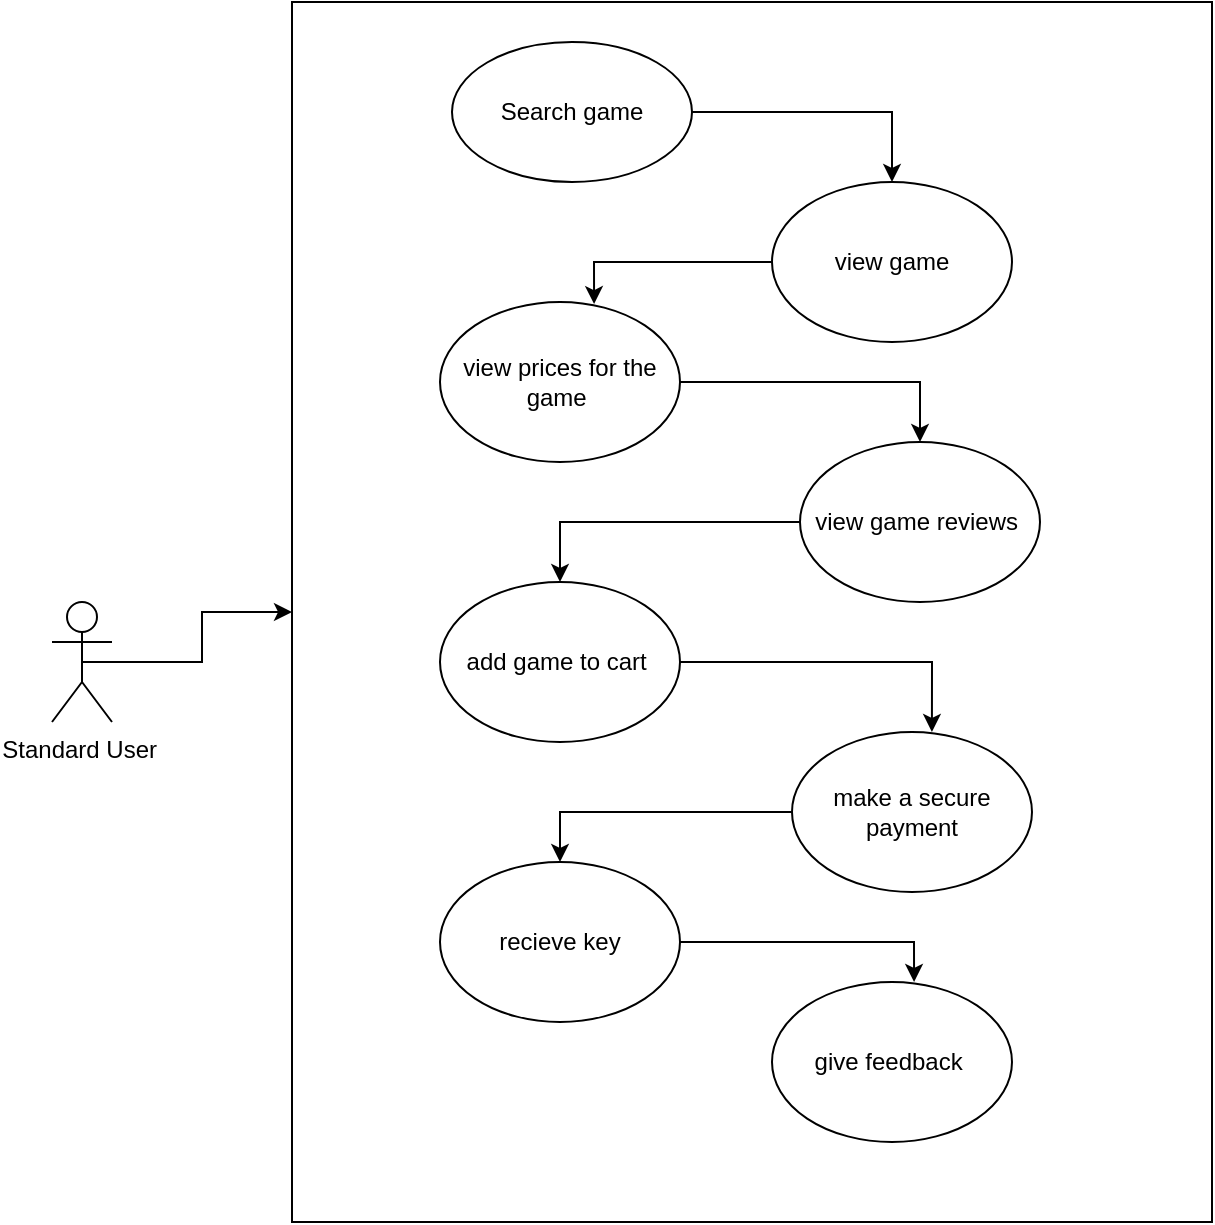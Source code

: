 <mxfile version="15.7.3" type="device"><diagram id="8ZWYOjcBd2JAL-BwNDgt" name="Page-1"><mxGraphModel dx="1102" dy="857" grid="1" gridSize="10" guides="1" tooltips="1" connect="1" arrows="1" fold="1" page="1" pageScale="1" pageWidth="827" pageHeight="1169" math="0" shadow="0"><root><mxCell id="0"/><mxCell id="1" parent="0"/><mxCell id="GXYBftPBSq3SinwQ5E0O-7" style="edgeStyle=orthogonalEdgeStyle;rounded=0;orthogonalLoop=1;jettySize=auto;html=1;exitX=0.5;exitY=0.5;exitDx=0;exitDy=0;exitPerimeter=0;entryX=0.5;entryY=1;entryDx=0;entryDy=0;" edge="1" parent="1" source="GXYBftPBSq3SinwQ5E0O-1" target="GXYBftPBSq3SinwQ5E0O-5"><mxGeometry relative="1" as="geometry"/></mxCell><mxCell id="GXYBftPBSq3SinwQ5E0O-1" value="Standard User&amp;nbsp;" style="shape=umlActor;verticalLabelPosition=bottom;verticalAlign=top;html=1;outlineConnect=0;" vertex="1" parent="1"><mxGeometry x="160" y="360" width="30" height="60" as="geometry"/></mxCell><mxCell id="GXYBftPBSq3SinwQ5E0O-5" value="" style="rounded=0;whiteSpace=wrap;html=1;rotation=90;" vertex="1" parent="1"><mxGeometry x="205" y="135" width="610" height="460" as="geometry"/></mxCell><mxCell id="GXYBftPBSq3SinwQ5E0O-23" style="edgeStyle=orthogonalEdgeStyle;rounded=0;orthogonalLoop=1;jettySize=auto;html=1;entryX=0.5;entryY=0;entryDx=0;entryDy=0;" edge="1" parent="1" source="GXYBftPBSq3SinwQ5E0O-6" target="GXYBftPBSq3SinwQ5E0O-9"><mxGeometry relative="1" as="geometry"/></mxCell><mxCell id="GXYBftPBSq3SinwQ5E0O-6" value="Search game" style="ellipse;whiteSpace=wrap;html=1;" vertex="1" parent="1"><mxGeometry x="360" y="80" width="120" height="70" as="geometry"/></mxCell><mxCell id="GXYBftPBSq3SinwQ5E0O-18" style="edgeStyle=orthogonalEdgeStyle;rounded=0;orthogonalLoop=1;jettySize=auto;html=1;entryX=0.642;entryY=0.013;entryDx=0;entryDy=0;entryPerimeter=0;" edge="1" parent="1" source="GXYBftPBSq3SinwQ5E0O-9" target="GXYBftPBSq3SinwQ5E0O-11"><mxGeometry relative="1" as="geometry"/></mxCell><mxCell id="GXYBftPBSq3SinwQ5E0O-22" style="edgeStyle=orthogonalEdgeStyle;rounded=0;orthogonalLoop=1;jettySize=auto;html=1;exitX=0.5;exitY=0;exitDx=0;exitDy=0;" edge="1" parent="1" source="GXYBftPBSq3SinwQ5E0O-9"><mxGeometry relative="1" as="geometry"><mxPoint x="580" y="150" as="targetPoint"/></mxGeometry></mxCell><mxCell id="GXYBftPBSq3SinwQ5E0O-9" value="view game" style="ellipse;whiteSpace=wrap;html=1;" vertex="1" parent="1"><mxGeometry x="520" y="150" width="120" height="80" as="geometry"/></mxCell><mxCell id="GXYBftPBSq3SinwQ5E0O-21" style="edgeStyle=orthogonalEdgeStyle;rounded=0;orthogonalLoop=1;jettySize=auto;html=1;exitX=1;exitY=0.5;exitDx=0;exitDy=0;entryX=0.5;entryY=0;entryDx=0;entryDy=0;" edge="1" parent="1" source="GXYBftPBSq3SinwQ5E0O-11" target="GXYBftPBSq3SinwQ5E0O-13"><mxGeometry relative="1" as="geometry"/></mxCell><mxCell id="GXYBftPBSq3SinwQ5E0O-11" value="view prices for the game&amp;nbsp;" style="ellipse;whiteSpace=wrap;html=1;" vertex="1" parent="1"><mxGeometry x="354" y="210" width="120" height="80" as="geometry"/></mxCell><mxCell id="GXYBftPBSq3SinwQ5E0O-25" style="edgeStyle=orthogonalEdgeStyle;rounded=0;orthogonalLoop=1;jettySize=auto;html=1;entryX=0.583;entryY=0;entryDx=0;entryDy=0;entryPerimeter=0;" edge="1" parent="1" source="GXYBftPBSq3SinwQ5E0O-12" target="GXYBftPBSq3SinwQ5E0O-14"><mxGeometry relative="1" as="geometry"/></mxCell><mxCell id="GXYBftPBSq3SinwQ5E0O-12" value="add game to cart&amp;nbsp;" style="ellipse;whiteSpace=wrap;html=1;" vertex="1" parent="1"><mxGeometry x="354" y="350" width="120" height="80" as="geometry"/></mxCell><mxCell id="GXYBftPBSq3SinwQ5E0O-24" style="edgeStyle=orthogonalEdgeStyle;rounded=0;orthogonalLoop=1;jettySize=auto;html=1;entryX=0.5;entryY=0;entryDx=0;entryDy=0;" edge="1" parent="1" source="GXYBftPBSq3SinwQ5E0O-13" target="GXYBftPBSq3SinwQ5E0O-12"><mxGeometry relative="1" as="geometry"/></mxCell><mxCell id="GXYBftPBSq3SinwQ5E0O-13" value="view game reviews&amp;nbsp;" style="ellipse;whiteSpace=wrap;html=1;" vertex="1" parent="1"><mxGeometry x="534" y="280" width="120" height="80" as="geometry"/></mxCell><mxCell id="GXYBftPBSq3SinwQ5E0O-26" style="edgeStyle=orthogonalEdgeStyle;rounded=0;orthogonalLoop=1;jettySize=auto;html=1;entryX=0.5;entryY=0;entryDx=0;entryDy=0;" edge="1" parent="1" source="GXYBftPBSq3SinwQ5E0O-14" target="GXYBftPBSq3SinwQ5E0O-15"><mxGeometry relative="1" as="geometry"/></mxCell><mxCell id="GXYBftPBSq3SinwQ5E0O-14" value="make a secure payment" style="ellipse;whiteSpace=wrap;html=1;" vertex="1" parent="1"><mxGeometry x="530" y="425" width="120" height="80" as="geometry"/></mxCell><mxCell id="GXYBftPBSq3SinwQ5E0O-30" style="edgeStyle=orthogonalEdgeStyle;rounded=0;orthogonalLoop=1;jettySize=auto;html=1;entryX=0.592;entryY=0;entryDx=0;entryDy=0;entryPerimeter=0;" edge="1" parent="1" source="GXYBftPBSq3SinwQ5E0O-15" target="GXYBftPBSq3SinwQ5E0O-29"><mxGeometry relative="1" as="geometry"/></mxCell><mxCell id="GXYBftPBSq3SinwQ5E0O-15" value="recieve key" style="ellipse;whiteSpace=wrap;html=1;" vertex="1" parent="1"><mxGeometry x="354" y="490" width="120" height="80" as="geometry"/></mxCell><mxCell id="GXYBftPBSq3SinwQ5E0O-29" value="give feedback&amp;nbsp;" style="ellipse;whiteSpace=wrap;html=1;" vertex="1" parent="1"><mxGeometry x="520" y="550" width="120" height="80" as="geometry"/></mxCell></root></mxGraphModel></diagram></mxfile>